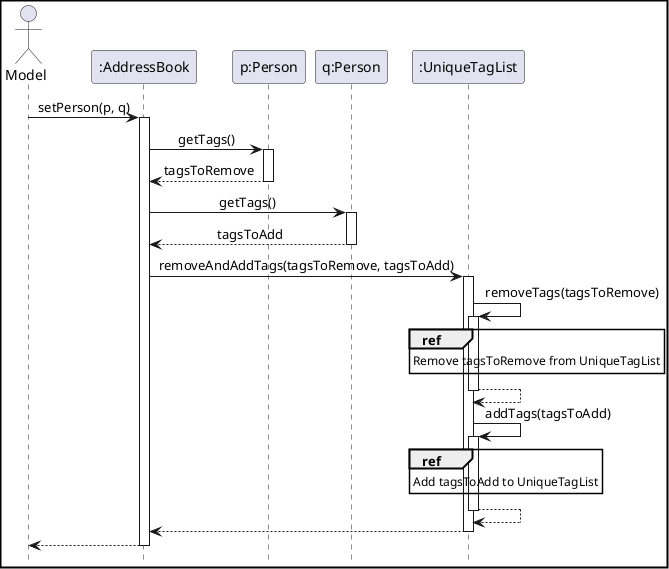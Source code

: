 @startuml
'https://plantuml.com/sequence-diagram

hide footbox

skinparam Sequence {
    MessageAlign center
    BoxFontSize 15
    BoxPadding 0
    BoxFontColor #FFFFFF
    FontName Arial
}

skinparam Diagram {
  BorderColor black
  BorderThickness 2
}

Actor Model as Model
Participant ":AddressBook" as AddressBook
Participant "p:Person" as PersonP
Participant "q:Person" as PersonQ
Participant ":UniqueTagList" as UniqueTagList

Model -> AddressBook : setPerson(p, q)
activate AddressBook

'Person P getTags
AddressBook -> PersonP : getTags()
activate PersonP

PersonP --> AddressBook : tagsToRemove
deactivate PersonP

'Person Q getTags()
AddressBook -> PersonQ : getTags()
activate PersonQ

PersonQ --> AddressBook : tagsToAdd
deactivate PersonQ

AddressBook -> UniqueTagList : removeAndAddTags(tagsToRemove, tagsToAdd)
activate UniqueTagList

UniqueTagList -> UniqueTagList : removeTags(tagsToRemove)
activate UniqueTagList
ref over UniqueTagList
Remove tagsToRemove from UniqueTagList
end ref
UniqueTagList --> UniqueTagList
deactivate UniqueTagList

UniqueTagList -> UniqueTagList : addTags(tagsToAdd)
activate UniqueTagList
ref over UniqueTagList
Add tagsToAdd to UniqueTagList
end ref
UniqueTagList --> UniqueTagList
deactivate UniqueTagList

UniqueTagList --> AddressBook
deactivate UniqueTagList

AddressBook --> Model
deactivate AddressBook

@enduml
